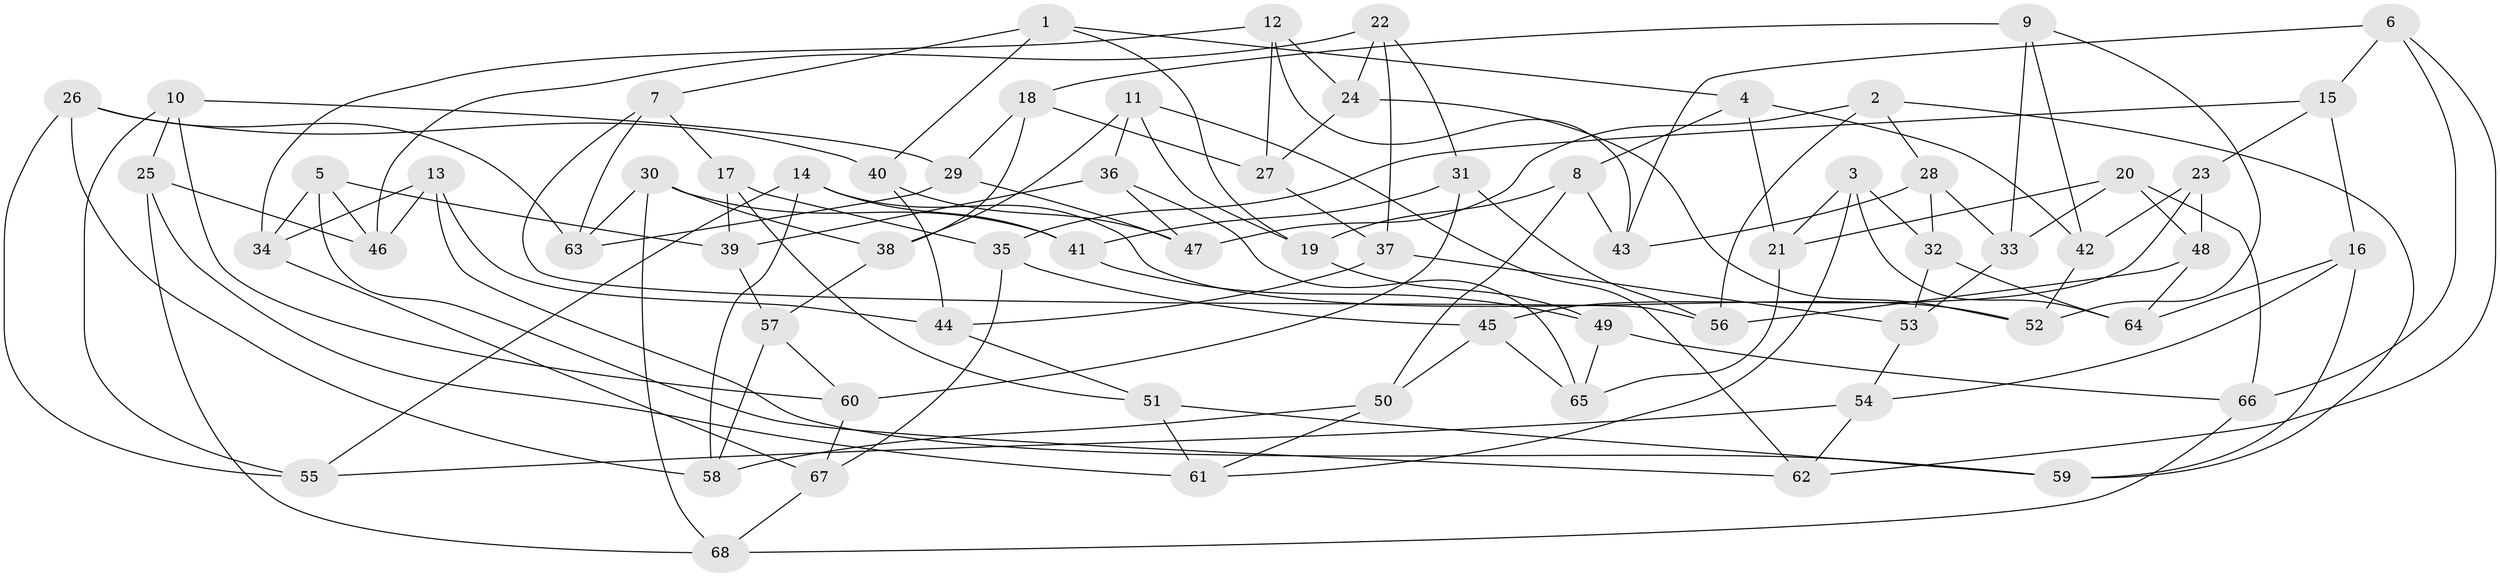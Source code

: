 // coarse degree distribution, {5: 0.18421052631578946, 6: 0.6052631578947368, 4: 0.18421052631578946, 3: 0.02631578947368421}
// Generated by graph-tools (version 1.1) at 2025/42/03/06/25 10:42:22]
// undirected, 68 vertices, 136 edges
graph export_dot {
graph [start="1"]
  node [color=gray90,style=filled];
  1;
  2;
  3;
  4;
  5;
  6;
  7;
  8;
  9;
  10;
  11;
  12;
  13;
  14;
  15;
  16;
  17;
  18;
  19;
  20;
  21;
  22;
  23;
  24;
  25;
  26;
  27;
  28;
  29;
  30;
  31;
  32;
  33;
  34;
  35;
  36;
  37;
  38;
  39;
  40;
  41;
  42;
  43;
  44;
  45;
  46;
  47;
  48;
  49;
  50;
  51;
  52;
  53;
  54;
  55;
  56;
  57;
  58;
  59;
  60;
  61;
  62;
  63;
  64;
  65;
  66;
  67;
  68;
  1 -- 40;
  1 -- 19;
  1 -- 7;
  1 -- 4;
  2 -- 47;
  2 -- 28;
  2 -- 56;
  2 -- 59;
  3 -- 61;
  3 -- 64;
  3 -- 32;
  3 -- 21;
  4 -- 21;
  4 -- 8;
  4 -- 42;
  5 -- 34;
  5 -- 39;
  5 -- 62;
  5 -- 46;
  6 -- 66;
  6 -- 62;
  6 -- 43;
  6 -- 15;
  7 -- 63;
  7 -- 17;
  7 -- 56;
  8 -- 19;
  8 -- 43;
  8 -- 50;
  9 -- 52;
  9 -- 18;
  9 -- 33;
  9 -- 42;
  10 -- 29;
  10 -- 55;
  10 -- 25;
  10 -- 60;
  11 -- 38;
  11 -- 19;
  11 -- 62;
  11 -- 36;
  12 -- 43;
  12 -- 27;
  12 -- 34;
  12 -- 24;
  13 -- 44;
  13 -- 46;
  13 -- 59;
  13 -- 34;
  14 -- 55;
  14 -- 41;
  14 -- 58;
  14 -- 52;
  15 -- 16;
  15 -- 35;
  15 -- 23;
  16 -- 54;
  16 -- 64;
  16 -- 59;
  17 -- 39;
  17 -- 35;
  17 -- 51;
  18 -- 27;
  18 -- 38;
  18 -- 29;
  19 -- 49;
  20 -- 21;
  20 -- 33;
  20 -- 48;
  20 -- 66;
  21 -- 65;
  22 -- 37;
  22 -- 24;
  22 -- 46;
  22 -- 31;
  23 -- 45;
  23 -- 48;
  23 -- 42;
  24 -- 27;
  24 -- 52;
  25 -- 61;
  25 -- 46;
  25 -- 68;
  26 -- 63;
  26 -- 55;
  26 -- 40;
  26 -- 58;
  27 -- 37;
  28 -- 32;
  28 -- 33;
  28 -- 43;
  29 -- 63;
  29 -- 47;
  30 -- 63;
  30 -- 68;
  30 -- 41;
  30 -- 38;
  31 -- 60;
  31 -- 56;
  31 -- 41;
  32 -- 64;
  32 -- 53;
  33 -- 53;
  34 -- 67;
  35 -- 67;
  35 -- 45;
  36 -- 65;
  36 -- 39;
  36 -- 47;
  37 -- 44;
  37 -- 53;
  38 -- 57;
  39 -- 57;
  40 -- 44;
  40 -- 47;
  41 -- 49;
  42 -- 52;
  44 -- 51;
  45 -- 50;
  45 -- 65;
  48 -- 64;
  48 -- 56;
  49 -- 66;
  49 -- 65;
  50 -- 61;
  50 -- 58;
  51 -- 59;
  51 -- 61;
  53 -- 54;
  54 -- 62;
  54 -- 55;
  57 -- 60;
  57 -- 58;
  60 -- 67;
  66 -- 68;
  67 -- 68;
}
